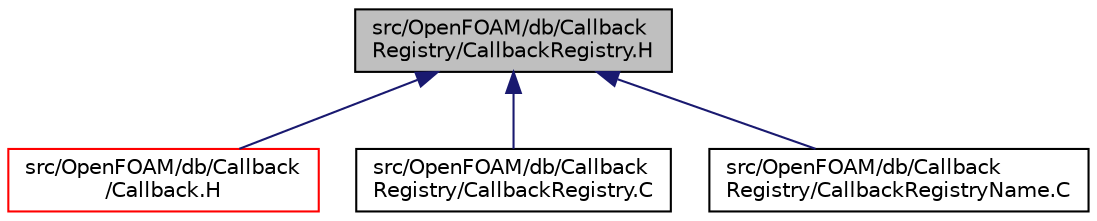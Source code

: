 digraph "src/OpenFOAM/db/CallbackRegistry/CallbackRegistry.H"
{
  bgcolor="transparent";
  edge [fontname="Helvetica",fontsize="10",labelfontname="Helvetica",labelfontsize="10"];
  node [fontname="Helvetica",fontsize="10",shape=record];
  Node1 [label="src/OpenFOAM/db/Callback\lRegistry/CallbackRegistry.H",height=0.2,width=0.4,color="black", fillcolor="grey75", style="filled", fontcolor="black"];
  Node1 -> Node2 [dir="back",color="midnightblue",fontsize="10",style="solid",fontname="Helvetica"];
  Node2 [label="src/OpenFOAM/db/Callback\l/Callback.H",height=0.2,width=0.4,color="red",URL="$a07860.html"];
  Node1 -> Node3 [dir="back",color="midnightblue",fontsize="10",style="solid",fontname="Helvetica"];
  Node3 [label="src/OpenFOAM/db/Callback\lRegistry/CallbackRegistry.C",height=0.2,width=0.4,color="black",URL="$a07861.html"];
  Node1 -> Node4 [dir="back",color="midnightblue",fontsize="10",style="solid",fontname="Helvetica"];
  Node4 [label="src/OpenFOAM/db/Callback\lRegistry/CallbackRegistryName.C",height=0.2,width=0.4,color="black",URL="$a07863.html"];
}
